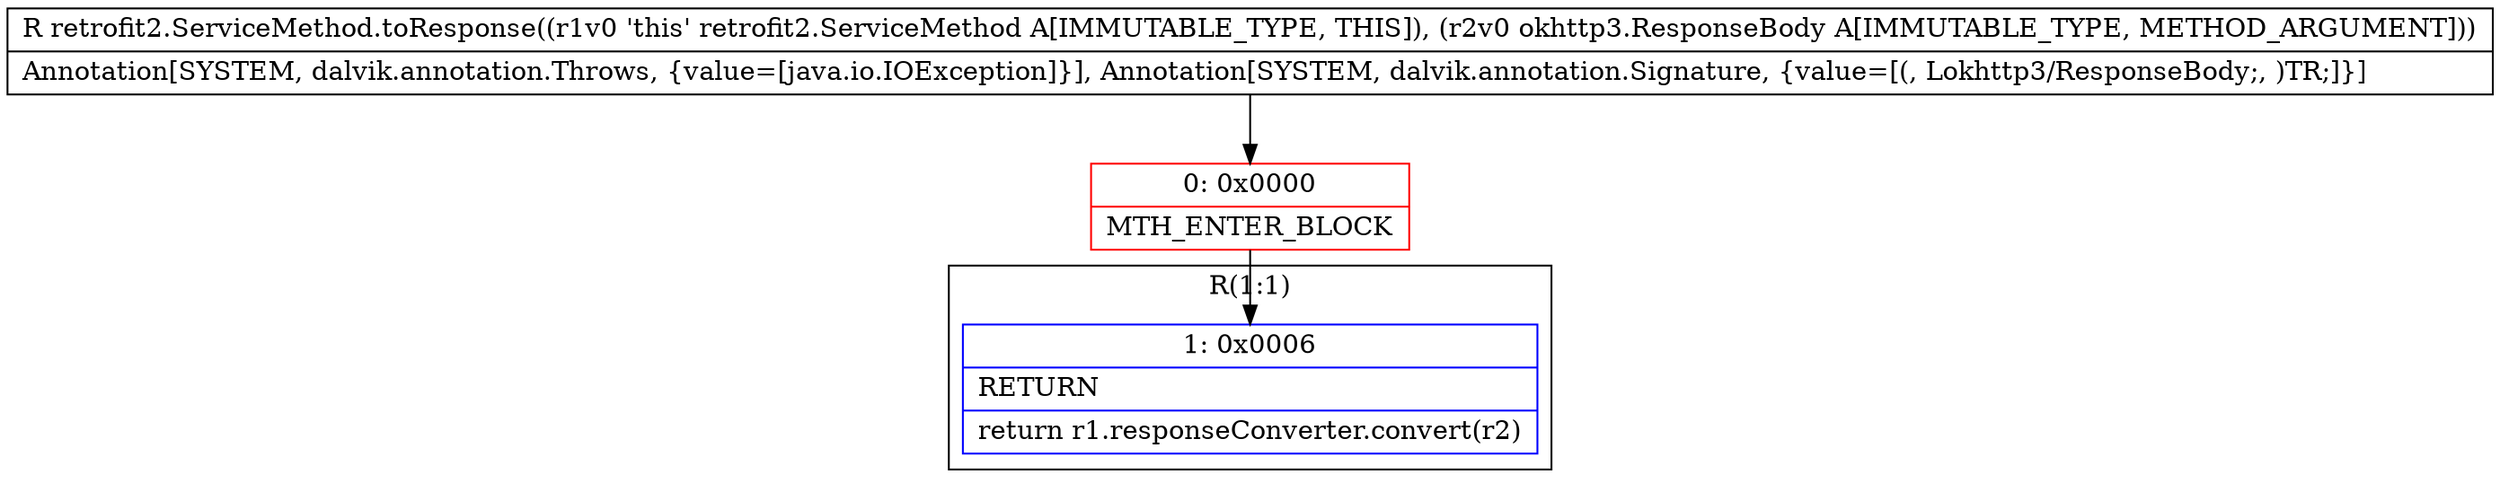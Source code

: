 digraph "CFG forretrofit2.ServiceMethod.toResponse(Lokhttp3\/ResponseBody;)Ljava\/lang\/Object;" {
subgraph cluster_Region_2145971364 {
label = "R(1:1)";
node [shape=record,color=blue];
Node_1 [shape=record,label="{1\:\ 0x0006|RETURN\l|return r1.responseConverter.convert(r2)\l}"];
}
Node_0 [shape=record,color=red,label="{0\:\ 0x0000|MTH_ENTER_BLOCK\l}"];
MethodNode[shape=record,label="{R retrofit2.ServiceMethod.toResponse((r1v0 'this' retrofit2.ServiceMethod A[IMMUTABLE_TYPE, THIS]), (r2v0 okhttp3.ResponseBody A[IMMUTABLE_TYPE, METHOD_ARGUMENT]))  | Annotation[SYSTEM, dalvik.annotation.Throws, \{value=[java.io.IOException]\}], Annotation[SYSTEM, dalvik.annotation.Signature, \{value=[(, Lokhttp3\/ResponseBody;, )TR;]\}]\l}"];
MethodNode -> Node_0;
Node_0 -> Node_1;
}

